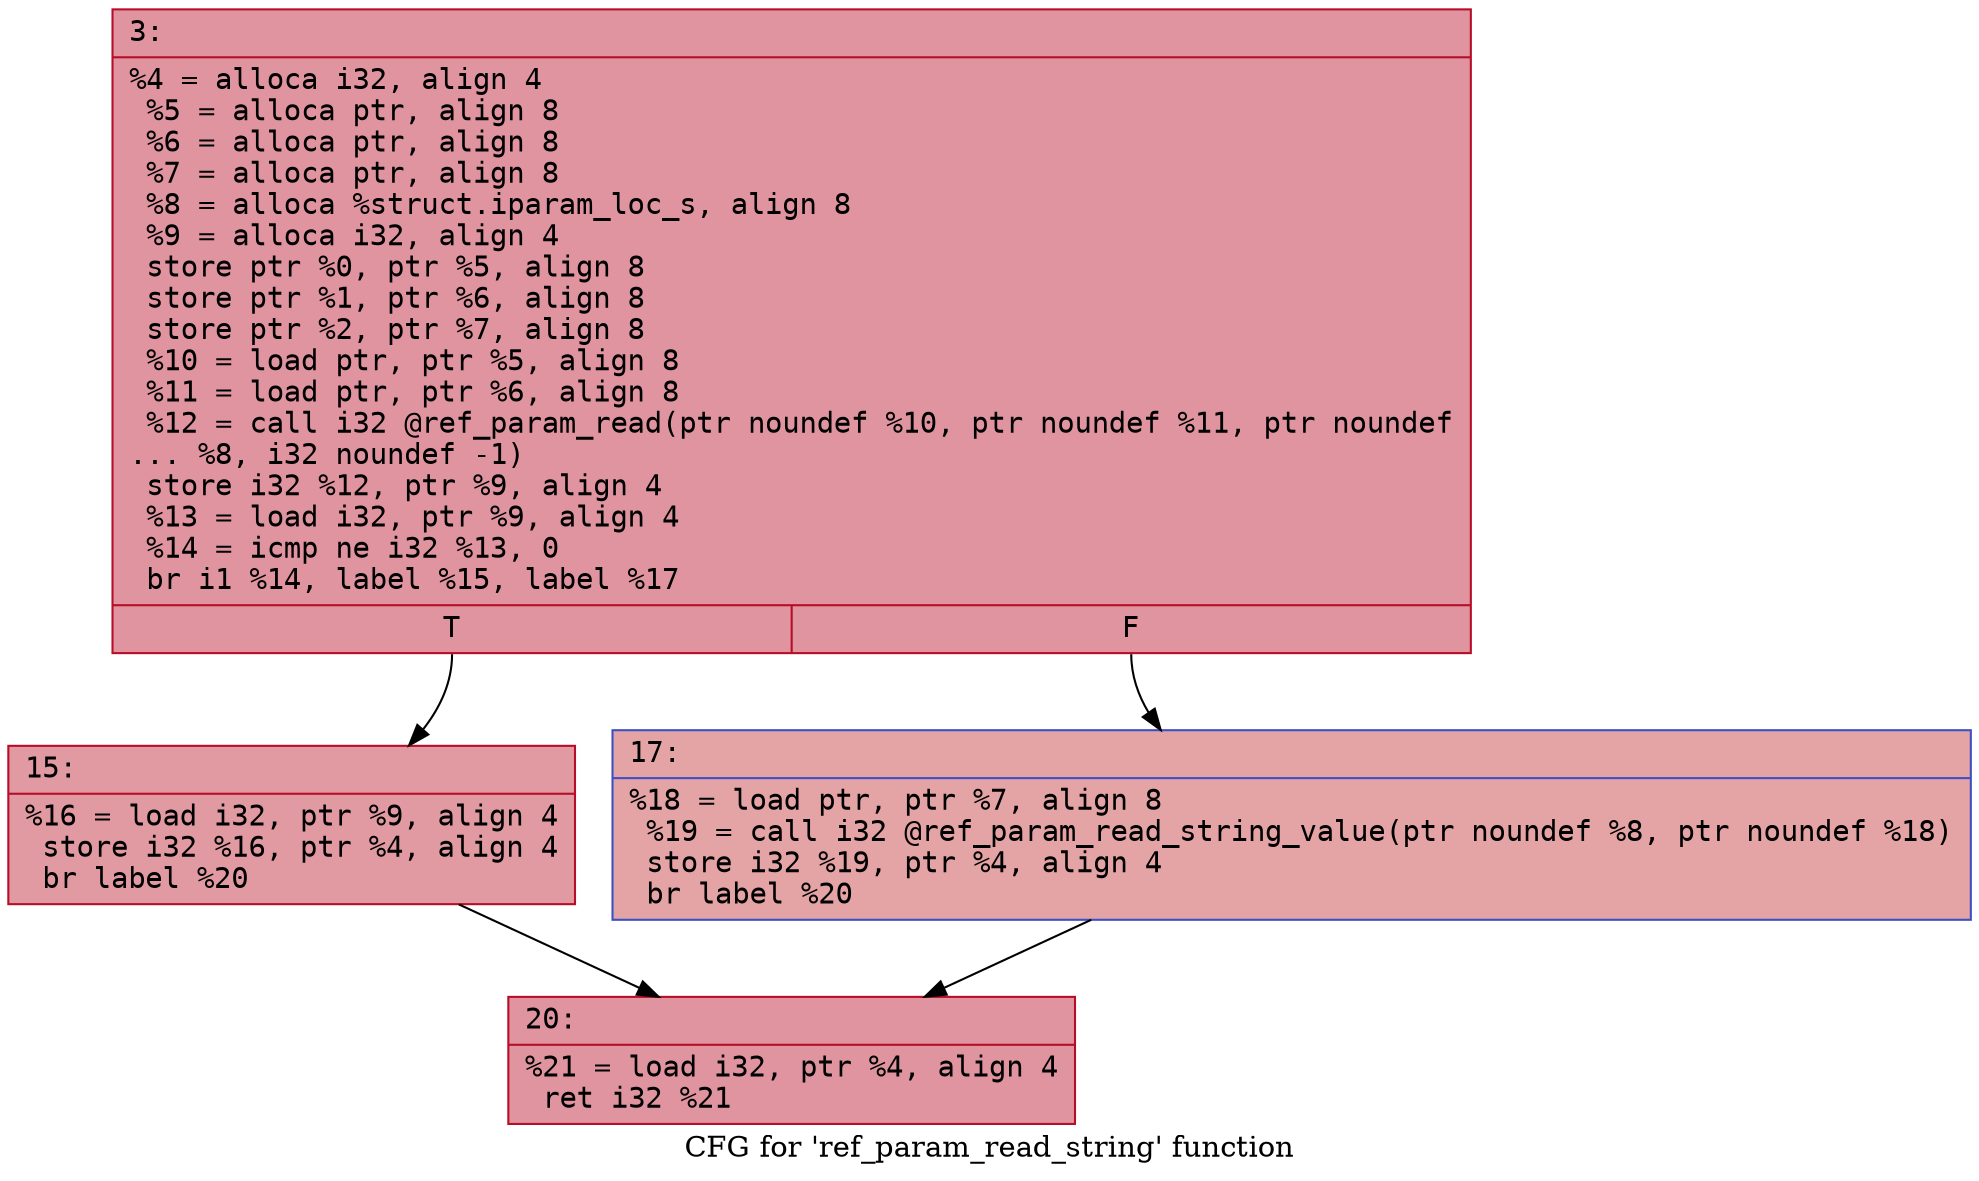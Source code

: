 digraph "CFG for 'ref_param_read_string' function" {
	label="CFG for 'ref_param_read_string' function";

	Node0x6000017a9c20 [shape=record,color="#b70d28ff", style=filled, fillcolor="#b70d2870" fontname="Courier",label="{3:\l|  %4 = alloca i32, align 4\l  %5 = alloca ptr, align 8\l  %6 = alloca ptr, align 8\l  %7 = alloca ptr, align 8\l  %8 = alloca %struct.iparam_loc_s, align 8\l  %9 = alloca i32, align 4\l  store ptr %0, ptr %5, align 8\l  store ptr %1, ptr %6, align 8\l  store ptr %2, ptr %7, align 8\l  %10 = load ptr, ptr %5, align 8\l  %11 = load ptr, ptr %6, align 8\l  %12 = call i32 @ref_param_read(ptr noundef %10, ptr noundef %11, ptr noundef\l... %8, i32 noundef -1)\l  store i32 %12, ptr %9, align 4\l  %13 = load i32, ptr %9, align 4\l  %14 = icmp ne i32 %13, 0\l  br i1 %14, label %15, label %17\l|{<s0>T|<s1>F}}"];
	Node0x6000017a9c20:s0 -> Node0x6000017a9c70[tooltip="3 -> 15\nProbability 62.50%" ];
	Node0x6000017a9c20:s1 -> Node0x6000017a9cc0[tooltip="3 -> 17\nProbability 37.50%" ];
	Node0x6000017a9c70 [shape=record,color="#b70d28ff", style=filled, fillcolor="#bb1b2c70" fontname="Courier",label="{15:\l|  %16 = load i32, ptr %9, align 4\l  store i32 %16, ptr %4, align 4\l  br label %20\l}"];
	Node0x6000017a9c70 -> Node0x6000017a9d10[tooltip="15 -> 20\nProbability 100.00%" ];
	Node0x6000017a9cc0 [shape=record,color="#3d50c3ff", style=filled, fillcolor="#c32e3170" fontname="Courier",label="{17:\l|  %18 = load ptr, ptr %7, align 8\l  %19 = call i32 @ref_param_read_string_value(ptr noundef %8, ptr noundef %18)\l  store i32 %19, ptr %4, align 4\l  br label %20\l}"];
	Node0x6000017a9cc0 -> Node0x6000017a9d10[tooltip="17 -> 20\nProbability 100.00%" ];
	Node0x6000017a9d10 [shape=record,color="#b70d28ff", style=filled, fillcolor="#b70d2870" fontname="Courier",label="{20:\l|  %21 = load i32, ptr %4, align 4\l  ret i32 %21\l}"];
}
